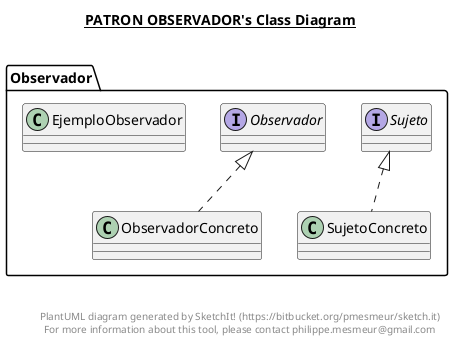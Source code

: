 @startuml

title __PATRON OBSERVADOR's Class Diagram__\n

  namespace Observador {
    class Observador.EjemploObservador {
    }
  }
  

  namespace Observador {
    interface Observador.Observador {
    }
  }
  

  namespace Observador {
    class Observador.ObservadorConcreto {
    }
  }
  

  namespace Observador {
    interface Observador.Sujeto {
    }
  }
  

  namespace Observador {
    class Observador.SujetoConcreto {
    }
  }
  

  Observador.ObservadorConcreto .up.|> Observador.Observador
  Observador.SujetoConcreto .up.|> Observador.Sujeto


right footer


PlantUML diagram generated by SketchIt! (https://bitbucket.org/pmesmeur/sketch.it)
For more information about this tool, please contact philippe.mesmeur@gmail.com
endfooter

@enduml
